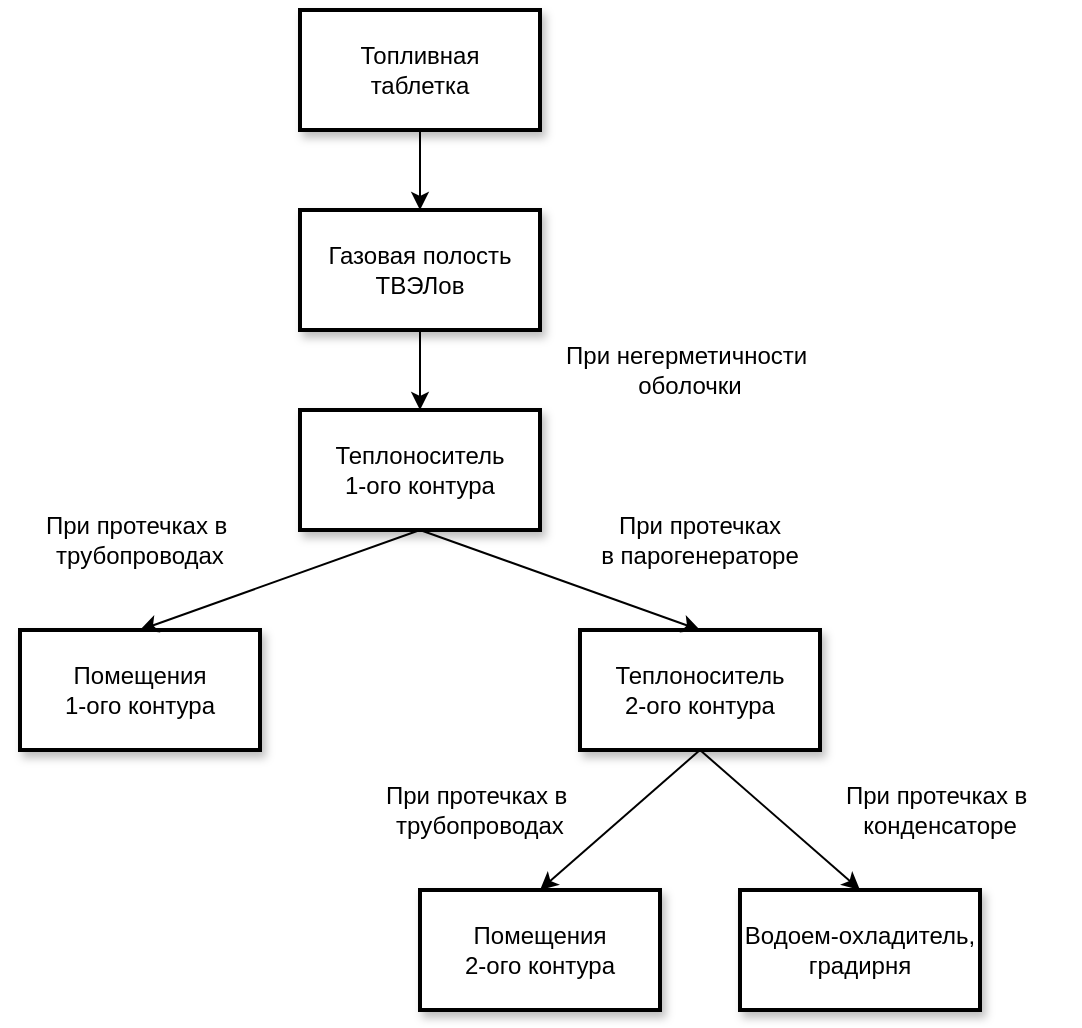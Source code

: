 <mxfile version="12.1.0" type="device" pages="1"><diagram id="dphPcDdeDGlnoH0JctVU" name="Page-1"><mxGraphModel dx="1092" dy="745" grid="1" gridSize="10" guides="1" tooltips="1" connect="1" arrows="1" fold="1" page="1" pageScale="1" pageWidth="827" pageHeight="1169" math="0" shadow="0"><root><mxCell id="0"/><mxCell id="1" parent="0"/><mxCell id="8ANfHZKFz6FAaOoDz5nz-1" value="" style="edgeStyle=orthogonalEdgeStyle;rounded=0;orthogonalLoop=1;jettySize=auto;html=1;" parent="1" source="Ruhdn-J0lngnXzC8ofze-1" target="lMNTCsxSI8oTjgR_3kQ4-7" edge="1"><mxGeometry relative="1" as="geometry"/></mxCell><mxCell id="Ruhdn-J0lngnXzC8ofze-1" value="Топливная &lt;br&gt;таблетка" style="rounded=0;whiteSpace=wrap;html=1;glass=0;strokeWidth=2;shadow=1;" parent="1" vertex="1"><mxGeometry x="380" y="30" width="120" height="60" as="geometry"/></mxCell><mxCell id="8ANfHZKFz6FAaOoDz5nz-3" value="" style="edgeStyle=orthogonalEdgeStyle;rounded=0;orthogonalLoop=1;jettySize=auto;html=1;" parent="1" source="lMNTCsxSI8oTjgR_3kQ4-7" target="lMNTCsxSI8oTjgR_3kQ4-10" edge="1"><mxGeometry relative="1" as="geometry"/></mxCell><mxCell id="lMNTCsxSI8oTjgR_3kQ4-7" value="Газовая полость&lt;br&gt;ТВЭЛов" style="rounded=0;whiteSpace=wrap;html=1;strokeWidth=2;shadow=1;" parent="1" vertex="1"><mxGeometry x="380" y="130" width="120" height="60" as="geometry"/></mxCell><mxCell id="lMNTCsxSI8oTjgR_3kQ4-10" value="Теплоноситель &lt;br&gt;1-ого контура" style="rounded=0;whiteSpace=wrap;html=1;strokeWidth=2;shadow=1;" parent="1" vertex="1"><mxGeometry x="380" y="230" width="120" height="60" as="geometry"/></mxCell><mxCell id="lMNTCsxSI8oTjgR_3kQ4-19" value="Помещения &lt;br&gt;1-ого контура" style="rounded=0;whiteSpace=wrap;html=1;strokeWidth=2;shadow=1;" parent="1" vertex="1"><mxGeometry x="240" y="340" width="120" height="60" as="geometry"/></mxCell><mxCell id="lMNTCsxSI8oTjgR_3kQ4-25" value="Теплоноситель&lt;br&gt;2-ого контура" style="rounded=0;whiteSpace=wrap;html=1;strokeWidth=2;shadow=1;" parent="1" vertex="1"><mxGeometry x="520" y="340" width="120" height="60" as="geometry"/></mxCell><mxCell id="lMNTCsxSI8oTjgR_3kQ4-31" value="Водоем-охладитель, градирня" style="rounded=0;whiteSpace=wrap;html=1;strokeWidth=2;shadow=1;" parent="1" vertex="1"><mxGeometry x="600" y="470" width="120" height="60" as="geometry"/></mxCell><mxCell id="lMNTCsxSI8oTjgR_3kQ4-36" value="Помещения &lt;br&gt;2-ого контура" style="rounded=0;whiteSpace=wrap;html=1;strokeWidth=2;shadow=1;" parent="1" vertex="1"><mxGeometry x="440" y="470" width="120" height="60" as="geometry"/></mxCell><mxCell id="8ANfHZKFz6FAaOoDz5nz-7" value="" style="endArrow=classic;html=1;entryX=0.5;entryY=0;entryDx=0;entryDy=0;exitX=0.5;exitY=1;exitDx=0;exitDy=0;" parent="1" source="lMNTCsxSI8oTjgR_3kQ4-10" target="lMNTCsxSI8oTjgR_3kQ4-19" edge="1"><mxGeometry width="50" height="50" relative="1" as="geometry"><mxPoint x="390" y="360" as="sourcePoint"/><mxPoint x="440" y="310" as="targetPoint"/></mxGeometry></mxCell><mxCell id="8ANfHZKFz6FAaOoDz5nz-8" value="" style="endArrow=classic;html=1;entryX=0.5;entryY=0;entryDx=0;entryDy=0;exitX=0.5;exitY=1;exitDx=0;exitDy=0;" parent="1" source="lMNTCsxSI8oTjgR_3kQ4-10" target="lMNTCsxSI8oTjgR_3kQ4-25" edge="1"><mxGeometry width="50" height="50" relative="1" as="geometry"><mxPoint x="460" y="310" as="sourcePoint"/><mxPoint x="510" y="380" as="targetPoint"/></mxGeometry></mxCell><mxCell id="8ANfHZKFz6FAaOoDz5nz-10" value="&lt;div&gt;&lt;span style=&quot;white-space: nowrap&quot;&gt;При&amp;nbsp;&lt;/span&gt;&lt;span style=&quot;white-space: nowrap&quot;&gt;негерметичности&amp;nbsp;&lt;/span&gt;&lt;/div&gt;&lt;div&gt;&lt;span style=&quot;white-space: nowrap&quot;&gt;оболочки&lt;/span&gt;&lt;/div&gt;" style="text;html=1;strokeColor=none;fillColor=none;align=center;verticalAlign=middle;whiteSpace=wrap;rounded=0;" parent="1" vertex="1"><mxGeometry x="480" y="195" width="190" height="30" as="geometry"/></mxCell><mxCell id="8ANfHZKFz6FAaOoDz5nz-12" value="&lt;span style=&quot;text-align: left ; white-space: nowrap&quot;&gt;При&amp;nbsp;&lt;/span&gt;&lt;span style=&quot;text-align: left ; white-space: nowrap&quot;&gt;протечках&lt;/span&gt;&lt;br style=&quot;text-align: left ; white-space: nowrap&quot;&gt;&lt;span style=&quot;text-align: left ; white-space: nowrap&quot;&gt;в парогенераторе&lt;/span&gt;" style="text;html=1;strokeColor=none;fillColor=none;align=center;verticalAlign=middle;whiteSpace=wrap;rounded=0;" parent="1" vertex="1"><mxGeometry x="520" y="270" width="120" height="50" as="geometry"/></mxCell><mxCell id="8ANfHZKFz6FAaOoDz5nz-13" value="&lt;span style=&quot;text-align: left ; white-space: nowrap&quot;&gt;При&amp;nbsp;&lt;/span&gt;&lt;span style=&quot;text-align: left ; white-space: nowrap&quot;&gt;протечках в&amp;nbsp;&lt;/span&gt;&lt;br style=&quot;text-align: left ; white-space: nowrap&quot;&gt;&lt;span style=&quot;text-align: left ; white-space: nowrap&quot;&gt;трубопроводах&lt;/span&gt;" style="text;html=1;strokeColor=none;fillColor=none;align=center;verticalAlign=middle;whiteSpace=wrap;rounded=0;" parent="1" vertex="1"><mxGeometry x="230" y="275" width="140" height="40" as="geometry"/></mxCell><mxCell id="8ANfHZKFz6FAaOoDz5nz-14" value="&lt;span style=&quot;text-align: left ; white-space: nowrap&quot;&gt;При&amp;nbsp;&lt;/span&gt;&lt;span style=&quot;text-align: left ; white-space: nowrap&quot;&gt;протечках в&amp;nbsp;&lt;/span&gt;&lt;br style=&quot;text-align: left ; white-space: nowrap&quot;&gt;&lt;span style=&quot;text-align: left ; white-space: nowrap&quot;&gt;трубопроводах&lt;/span&gt;" style="text;html=1;strokeColor=none;fillColor=none;align=center;verticalAlign=middle;whiteSpace=wrap;rounded=0;" parent="1" vertex="1"><mxGeometry x="400" y="410" width="140" height="40" as="geometry"/></mxCell><mxCell id="8ANfHZKFz6FAaOoDz5nz-15" value="&lt;span style=&quot;white-space: nowrap&quot;&gt;При&amp;nbsp;&lt;/span&gt;&lt;span style=&quot;white-space: nowrap&quot;&gt;протечках в&amp;nbsp;&lt;/span&gt;&lt;br style=&quot;white-space: nowrap&quot;&gt;&lt;div&gt;&lt;span style=&quot;white-space: nowrap&quot;&gt;конденсаторе&lt;/span&gt;&lt;/div&gt;" style="text;html=1;strokeColor=none;fillColor=none;align=center;verticalAlign=middle;whiteSpace=wrap;rounded=0;" parent="1" vertex="1"><mxGeometry x="630" y="410" width="140" height="40" as="geometry"/></mxCell><mxCell id="cZZ26EO6ODuvvj27GJWM-1" value="" style="endArrow=classic;html=1;entryX=0.5;entryY=0;entryDx=0;entryDy=0;exitX=0.5;exitY=1;exitDx=0;exitDy=0;" edge="1" parent="1" target="lMNTCsxSI8oTjgR_3kQ4-36"><mxGeometry width="50" height="50" relative="1" as="geometry"><mxPoint x="580" y="400" as="sourcePoint"/><mxPoint x="440" y="450" as="targetPoint"/></mxGeometry></mxCell><mxCell id="cZZ26EO6ODuvvj27GJWM-2" value="" style="endArrow=classic;html=1;entryX=0.5;entryY=0;entryDx=0;entryDy=0;" edge="1" parent="1" target="lMNTCsxSI8oTjgR_3kQ4-31"><mxGeometry width="50" height="50" relative="1" as="geometry"><mxPoint x="580" y="400" as="sourcePoint"/><mxPoint x="720" y="455" as="targetPoint"/></mxGeometry></mxCell></root></mxGraphModel></diagram></mxfile>